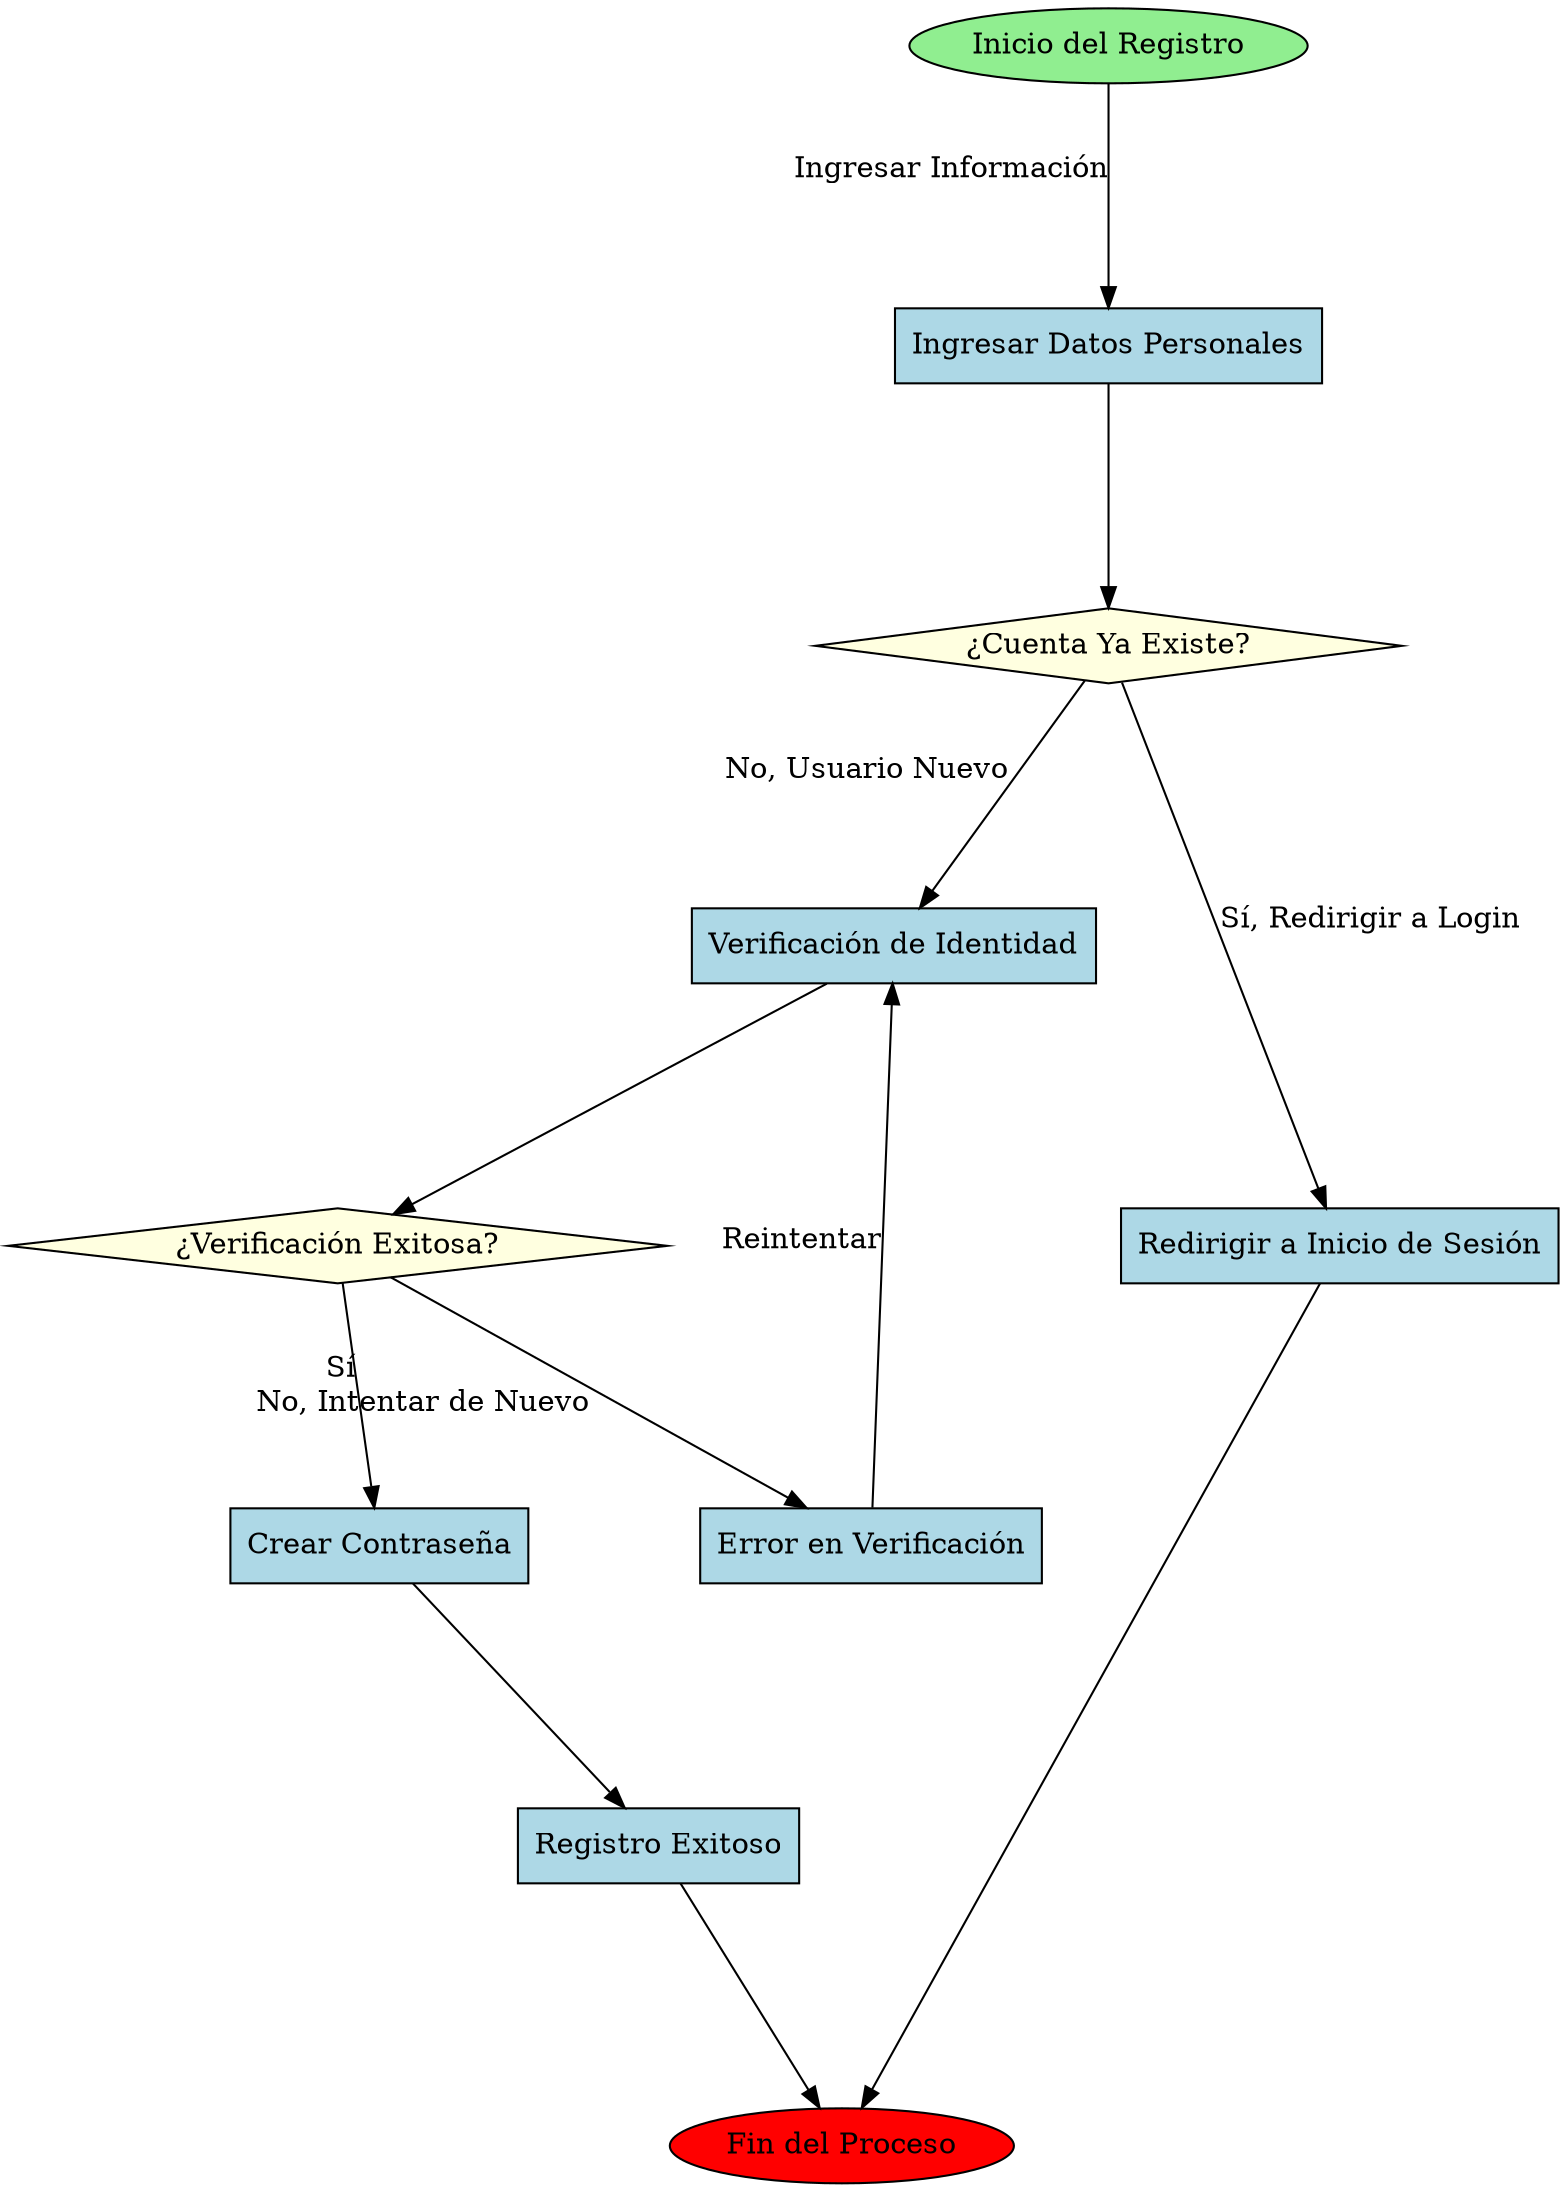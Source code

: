 digraph BPMN_Registro_Usuario {
    rankdir=TB;
    graph [splines=polyline, nodesep=1, ranksep=1.5];

    // Estilos generales
    node [shape=oval, style=filled, fillcolor=lightgreen];
    Inicio [label="Inicio del Registro"];

    // Pasos del Registro
    node [shape=rectangle, style=filled, fillcolor=lightblue];
    DatosUsuario [label="Ingresar Datos Personales"];
    VerificarIdentidad [label="Verificación de Identidad"];
    CrearContraseña [label="Crear Contraseña"];
    Confirmacion [label="Registro Exitoso"];

    // Decisiones
    node [shape=diamond, style=filled, fillcolor=lightyellow];
    DecisionVerificacion [label="¿Verificación Exitosa?"];
    DecisionCuentaExistente [label="¿Cuenta Ya Existe?"];

    node [shape=rectangle, style=filled, fillcolor=lightblue];
    ErrorVerificacion [label="Error en Verificación"];
    RedirigirLogin [label="Redirigir a Inicio de Sesión"];

    node [shape=oval, style=filled, fillcolor=red];
    Fin [label="Fin del Proceso"];

    // Flujo del proceso
    Inicio -> DatosUsuario [xlabel="Ingresar Información"];
    DatosUsuario -> DecisionCuentaExistente;
    
    DecisionCuentaExistente -> VerificarIdentidad [xlabel="No, Usuario Nuevo"];
    DecisionCuentaExistente -> RedirigirLogin [xlabel="Sí, Redirigir a Login"];
    RedirigirLogin -> Fin;

    VerificarIdentidad -> DecisionVerificacion;
    DecisionVerificacion -> CrearContraseña [xlabel="Sí"];
    DecisionVerificacion -> ErrorVerificacion [xlabel="No, Intentar de Nuevo"];

    ErrorVerificacion -> VerificarIdentidad [xlabel="Reintentar"];

    CrearContraseña -> Confirmacion;
    Confirmacion -> Fin;
}
